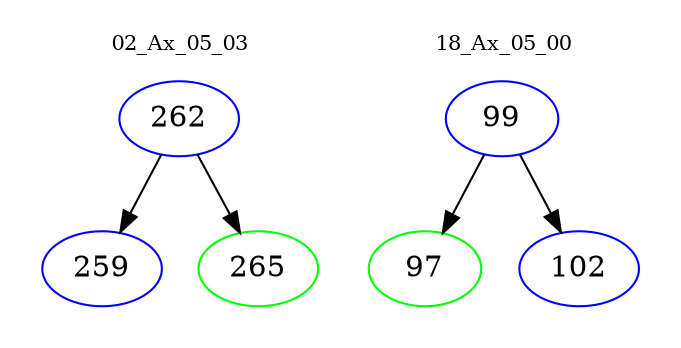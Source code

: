 digraph{
subgraph cluster_0 {
color = white
label = "02_Ax_05_03";
fontsize=10;
T0_262 [label="262", color="blue"]
T0_262 -> T0_259 [color="black"]
T0_259 [label="259", color="blue"]
T0_262 -> T0_265 [color="black"]
T0_265 [label="265", color="green"]
}
subgraph cluster_1 {
color = white
label = "18_Ax_05_00";
fontsize=10;
T1_99 [label="99", color="blue"]
T1_99 -> T1_97 [color="black"]
T1_97 [label="97", color="green"]
T1_99 -> T1_102 [color="black"]
T1_102 [label="102", color="blue"]
}
}

